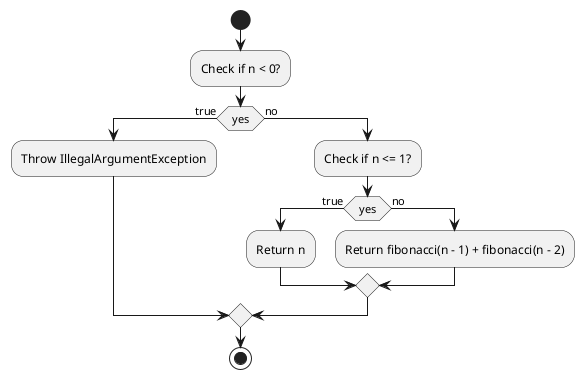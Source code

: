 @startuml
'https://plantuml.com/activity-diagram-beta

start
:Check if n < 0?;
if (yes) then (true)
  :Throw IllegalArgumentException;
else (no)
  :Check if n <= 1?;
  if (yes) then (true)
    :Return n;
  else (no)
    :Return fibonacci(n - 1) + fibonacci(n - 2);
  endif
endif
stop
@enduml
